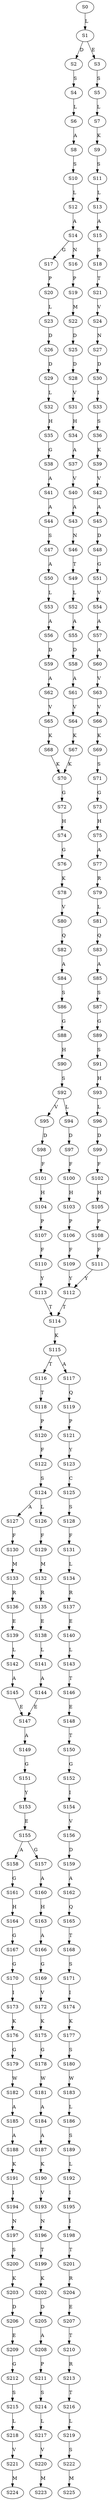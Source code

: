 strict digraph  {
	S0 -> S1 [ label = L ];
	S1 -> S2 [ label = D ];
	S1 -> S3 [ label = E ];
	S2 -> S4 [ label = S ];
	S3 -> S5 [ label = S ];
	S4 -> S6 [ label = L ];
	S5 -> S7 [ label = L ];
	S6 -> S8 [ label = A ];
	S7 -> S9 [ label = K ];
	S8 -> S10 [ label = S ];
	S9 -> S11 [ label = S ];
	S10 -> S12 [ label = L ];
	S11 -> S13 [ label = L ];
	S12 -> S14 [ label = A ];
	S13 -> S15 [ label = A ];
	S14 -> S16 [ label = N ];
	S14 -> S17 [ label = G ];
	S15 -> S18 [ label = S ];
	S16 -> S19 [ label = P ];
	S17 -> S20 [ label = P ];
	S18 -> S21 [ label = T ];
	S19 -> S22 [ label = M ];
	S20 -> S23 [ label = L ];
	S21 -> S24 [ label = V ];
	S22 -> S25 [ label = D ];
	S23 -> S26 [ label = D ];
	S24 -> S27 [ label = N ];
	S25 -> S28 [ label = D ];
	S26 -> S29 [ label = D ];
	S27 -> S30 [ label = D ];
	S28 -> S31 [ label = V ];
	S29 -> S32 [ label = L ];
	S30 -> S33 [ label = I ];
	S31 -> S34 [ label = H ];
	S32 -> S35 [ label = H ];
	S33 -> S36 [ label = S ];
	S34 -> S37 [ label = A ];
	S35 -> S38 [ label = G ];
	S36 -> S39 [ label = K ];
	S37 -> S40 [ label = V ];
	S38 -> S41 [ label = A ];
	S39 -> S42 [ label = V ];
	S40 -> S43 [ label = A ];
	S41 -> S44 [ label = A ];
	S42 -> S45 [ label = A ];
	S43 -> S46 [ label = N ];
	S44 -> S47 [ label = S ];
	S45 -> S48 [ label = D ];
	S46 -> S49 [ label = T ];
	S47 -> S50 [ label = A ];
	S48 -> S51 [ label = G ];
	S49 -> S52 [ label = L ];
	S50 -> S53 [ label = L ];
	S51 -> S54 [ label = V ];
	S52 -> S55 [ label = A ];
	S53 -> S56 [ label = A ];
	S54 -> S57 [ label = A ];
	S55 -> S58 [ label = D ];
	S56 -> S59 [ label = D ];
	S57 -> S60 [ label = A ];
	S58 -> S61 [ label = A ];
	S59 -> S62 [ label = A ];
	S60 -> S63 [ label = V ];
	S61 -> S64 [ label = V ];
	S62 -> S65 [ label = V ];
	S63 -> S66 [ label = V ];
	S64 -> S67 [ label = K ];
	S65 -> S68 [ label = K ];
	S66 -> S69 [ label = K ];
	S67 -> S70 [ label = K ];
	S68 -> S70 [ label = K ];
	S69 -> S71 [ label = S ];
	S70 -> S72 [ label = G ];
	S71 -> S73 [ label = G ];
	S72 -> S74 [ label = H ];
	S73 -> S75 [ label = H ];
	S74 -> S76 [ label = G ];
	S75 -> S77 [ label = A ];
	S76 -> S78 [ label = K ];
	S77 -> S79 [ label = R ];
	S78 -> S80 [ label = V ];
	S79 -> S81 [ label = L ];
	S80 -> S82 [ label = Q ];
	S81 -> S83 [ label = Q ];
	S82 -> S84 [ label = A ];
	S83 -> S85 [ label = A ];
	S84 -> S86 [ label = S ];
	S85 -> S87 [ label = S ];
	S86 -> S88 [ label = G ];
	S87 -> S89 [ label = G ];
	S88 -> S90 [ label = H ];
	S89 -> S91 [ label = S ];
	S90 -> S92 [ label = S ];
	S91 -> S93 [ label = H ];
	S92 -> S94 [ label = L ];
	S92 -> S95 [ label = V ];
	S93 -> S96 [ label = L ];
	S94 -> S97 [ label = D ];
	S95 -> S98 [ label = D ];
	S96 -> S99 [ label = D ];
	S97 -> S100 [ label = F ];
	S98 -> S101 [ label = F ];
	S99 -> S102 [ label = F ];
	S100 -> S103 [ label = H ];
	S101 -> S104 [ label = H ];
	S102 -> S105 [ label = H ];
	S103 -> S106 [ label = P ];
	S104 -> S107 [ label = P ];
	S105 -> S108 [ label = P ];
	S106 -> S109 [ label = F ];
	S107 -> S110 [ label = F ];
	S108 -> S111 [ label = F ];
	S109 -> S112 [ label = Y ];
	S110 -> S113 [ label = Y ];
	S111 -> S112 [ label = Y ];
	S112 -> S114 [ label = T ];
	S113 -> S114 [ label = T ];
	S114 -> S115 [ label = K ];
	S115 -> S116 [ label = T ];
	S115 -> S117 [ label = A ];
	S116 -> S118 [ label = T ];
	S117 -> S119 [ label = Q ];
	S118 -> S120 [ label = P ];
	S119 -> S121 [ label = P ];
	S120 -> S122 [ label = F ];
	S121 -> S123 [ label = Y ];
	S122 -> S124 [ label = S ];
	S123 -> S125 [ label = C ];
	S124 -> S126 [ label = L ];
	S124 -> S127 [ label = A ];
	S125 -> S128 [ label = S ];
	S126 -> S129 [ label = F ];
	S127 -> S130 [ label = F ];
	S128 -> S131 [ label = F ];
	S129 -> S132 [ label = M ];
	S130 -> S133 [ label = M ];
	S131 -> S134 [ label = L ];
	S132 -> S135 [ label = R ];
	S133 -> S136 [ label = R ];
	S134 -> S137 [ label = R ];
	S135 -> S138 [ label = E ];
	S136 -> S139 [ label = E ];
	S137 -> S140 [ label = E ];
	S138 -> S141 [ label = L ];
	S139 -> S142 [ label = L ];
	S140 -> S143 [ label = L ];
	S141 -> S144 [ label = A ];
	S142 -> S145 [ label = A ];
	S143 -> S146 [ label = T ];
	S144 -> S147 [ label = E ];
	S145 -> S147 [ label = E ];
	S146 -> S148 [ label = E ];
	S147 -> S149 [ label = A ];
	S148 -> S150 [ label = T ];
	S149 -> S151 [ label = G ];
	S150 -> S152 [ label = G ];
	S151 -> S153 [ label = Y ];
	S152 -> S154 [ label = I ];
	S153 -> S155 [ label = E ];
	S154 -> S156 [ label = V ];
	S155 -> S157 [ label = G ];
	S155 -> S158 [ label = A ];
	S156 -> S159 [ label = D ];
	S157 -> S160 [ label = A ];
	S158 -> S161 [ label = G ];
	S159 -> S162 [ label = A ];
	S160 -> S163 [ label = H ];
	S161 -> S164 [ label = H ];
	S162 -> S165 [ label = Q ];
	S163 -> S166 [ label = A ];
	S164 -> S167 [ label = G ];
	S165 -> S168 [ label = T ];
	S166 -> S169 [ label = G ];
	S167 -> S170 [ label = G ];
	S168 -> S171 [ label = S ];
	S169 -> S172 [ label = V ];
	S170 -> S173 [ label = I ];
	S171 -> S174 [ label = I ];
	S172 -> S175 [ label = K ];
	S173 -> S176 [ label = K ];
	S174 -> S177 [ label = K ];
	S175 -> S178 [ label = G ];
	S176 -> S179 [ label = G ];
	S177 -> S180 [ label = S ];
	S178 -> S181 [ label = W ];
	S179 -> S182 [ label = W ];
	S180 -> S183 [ label = W ];
	S181 -> S184 [ label = A ];
	S182 -> S185 [ label = A ];
	S183 -> S186 [ label = L ];
	S184 -> S187 [ label = A ];
	S185 -> S188 [ label = A ];
	S186 -> S189 [ label = S ];
	S187 -> S190 [ label = K ];
	S188 -> S191 [ label = K ];
	S189 -> S192 [ label = L ];
	S190 -> S193 [ label = V ];
	S191 -> S194 [ label = I ];
	S192 -> S195 [ label = I ];
	S193 -> S196 [ label = N ];
	S194 -> S197 [ label = N ];
	S195 -> S198 [ label = I ];
	S196 -> S199 [ label = T ];
	S197 -> S200 [ label = S ];
	S198 -> S201 [ label = T ];
	S199 -> S202 [ label = K ];
	S200 -> S203 [ label = K ];
	S201 -> S204 [ label = R ];
	S202 -> S205 [ label = D ];
	S203 -> S206 [ label = D ];
	S204 -> S207 [ label = E ];
	S205 -> S208 [ label = A ];
	S206 -> S209 [ label = E ];
	S207 -> S210 [ label = T ];
	S208 -> S211 [ label = P ];
	S209 -> S212 [ label = G ];
	S210 -> S213 [ label = R ];
	S211 -> S214 [ label = S ];
	S212 -> S215 [ label = S ];
	S213 -> S216 [ label = T ];
	S214 -> S217 [ label = L ];
	S215 -> S218 [ label = L ];
	S216 -> S219 [ label = L ];
	S217 -> S220 [ label = V ];
	S218 -> S221 [ label = V ];
	S219 -> S222 [ label = S ];
	S220 -> S223 [ label = M ];
	S221 -> S224 [ label = M ];
	S222 -> S225 [ label = M ];
}
